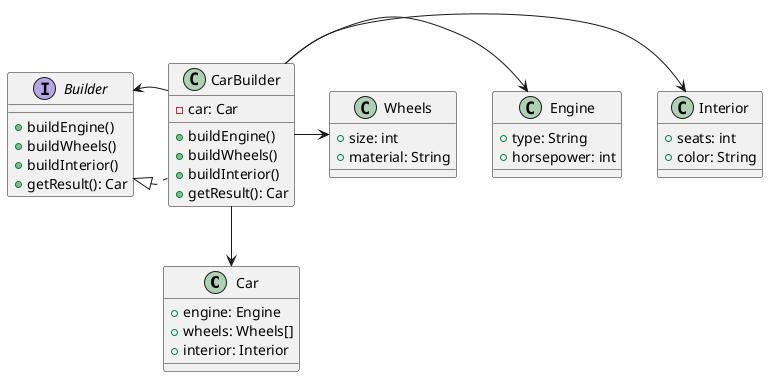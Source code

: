 @startuml
class Car {
  +engine: Engine
  +wheels: Wheels[]
  +interior: Interior
}

interface Builder {
  +buildEngine()
  +buildWheels()
  +buildInterior()
  +getResult(): Car
}

class CarBuilder implements Builder {
  -car: Car
  +buildEngine()
  +buildWheels()
  +buildInterior()
  +getResult(): Car
}

class Engine {
  +type: String
  +horsepower: int
}

class Wheels {
  +size: int
  +material: String
}

class Interior {
  +seats: int
  +color: String
}

CarBuilder -> Builder
CarBuilder --> Car
CarBuilder -> Engine
CarBuilder -> Wheels
CarBuilder -> Interior
@enduml
